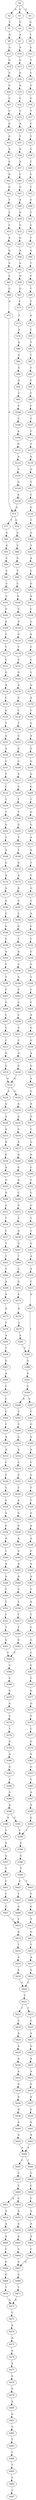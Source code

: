 strict digraph  {
	S0 -> S1 [ label = G ];
	S0 -> S2 [ label = A ];
	S0 -> S3 [ label = G ];
	S1 -> S4 [ label = G ];
	S2 -> S5 [ label = C ];
	S3 -> S6 [ label = G ];
	S4 -> S7 [ label = A ];
	S5 -> S8 [ label = G ];
	S6 -> S9 [ label = T ];
	S7 -> S10 [ label = A ];
	S8 -> S11 [ label = G ];
	S9 -> S12 [ label = G ];
	S10 -> S13 [ label = G ];
	S11 -> S14 [ label = G ];
	S12 -> S15 [ label = T ];
	S13 -> S16 [ label = A ];
	S14 -> S17 [ label = A ];
	S15 -> S18 [ label = C ];
	S16 -> S19 [ label = A ];
	S17 -> S20 [ label = G ];
	S18 -> S21 [ label = T ];
	S19 -> S22 [ label = C ];
	S20 -> S23 [ label = C ];
	S21 -> S24 [ label = G ];
	S22 -> S25 [ label = T ];
	S23 -> S26 [ label = C ];
	S24 -> S27 [ label = T ];
	S25 -> S28 [ label = A ];
	S26 -> S29 [ label = G ];
	S27 -> S30 [ label = C ];
	S28 -> S31 [ label = T ];
	S29 -> S32 [ label = G ];
	S30 -> S33 [ label = T ];
	S31 -> S34 [ label = G ];
	S32 -> S35 [ label = A ];
	S33 -> S36 [ label = G ];
	S34 -> S37 [ label = A ];
	S35 -> S38 [ label = G ];
	S36 -> S39 [ label = T ];
	S37 -> S40 [ label = C ];
	S38 -> S41 [ label = G ];
	S39 -> S42 [ label = C ];
	S40 -> S43 [ label = G ];
	S41 -> S44 [ label = G ];
	S42 -> S45 [ label = T ];
	S43 -> S46 [ label = A ];
	S44 -> S47 [ label = T ];
	S45 -> S48 [ label = G ];
	S46 -> S49 [ label = G ];
	S47 -> S50 [ label = A ];
	S48 -> S51 [ label = T ];
	S49 -> S52 [ label = G ];
	S50 -> S53 [ label = C ];
	S51 -> S54 [ label = C ];
	S52 -> S55 [ label = G ];
	S53 -> S56 [ label = A ];
	S54 -> S57 [ label = T ];
	S55 -> S58 [ label = A ];
	S56 -> S59 [ label = G ];
	S57 -> S60 [ label = G ];
	S58 -> S61 [ label = A ];
	S59 -> S62 [ label = A ];
	S60 -> S63 [ label = T ];
	S61 -> S64 [ label = G ];
	S62 -> S65 [ label = C ];
	S63 -> S66 [ label = T ];
	S64 -> S67 [ label = G ];
	S65 -> S68 [ label = G ];
	S66 -> S69 [ label = T ];
	S67 -> S70 [ label = C ];
	S68 -> S71 [ label = A ];
	S69 -> S72 [ label = T ];
	S70 -> S73 [ label = T ];
	S71 -> S74 [ label = G ];
	S72 -> S75 [ label = A ];
	S73 -> S76 [ label = A ];
	S74 -> S77 [ label = T ];
	S74 -> S78 [ label = G ];
	S75 -> S79 [ label = C ];
	S76 -> S80 [ label = A ];
	S77 -> S81 [ label = G ];
	S78 -> S82 [ label = G ];
	S79 -> S83 [ label = T ];
	S80 -> S84 [ label = G ];
	S81 -> S85 [ label = G ];
	S82 -> S86 [ label = G ];
	S83 -> S87 [ label = T ];
	S84 -> S88 [ label = G ];
	S85 -> S89 [ label = C ];
	S86 -> S90 [ label = G ];
	S87 -> S91 [ label = T ];
	S88 -> S92 [ label = G ];
	S89 -> S93 [ label = T ];
	S90 -> S94 [ label = T ];
	S91 -> S95 [ label = C ];
	S92 -> S96 [ label = T ];
	S93 -> S97 [ label = C ];
	S94 -> S98 [ label = C ];
	S95 -> S99 [ label = T ];
	S96 -> S100 [ label = C ];
	S97 -> S101 [ label = C ];
	S98 -> S102 [ label = G ];
	S99 -> S103 [ label = C ];
	S100 -> S104 [ label = C ];
	S101 -> S105 [ label = G ];
	S102 -> S106 [ label = C ];
	S103 -> S107 [ label = T ];
	S104 -> S108 [ label = A ];
	S105 -> S109 [ label = A ];
	S106 -> S110 [ label = G ];
	S107 -> S111 [ label = C ];
	S108 -> S112 [ label = G ];
	S109 -> S113 [ label = G ];
	S110 -> S114 [ label = G ];
	S111 -> S115 [ label = T ];
	S112 -> S116 [ label = A ];
	S113 -> S117 [ label = T ];
	S114 -> S118 [ label = T ];
	S115 -> S119 [ label = A ];
	S116 -> S120 [ label = C ];
	S117 -> S121 [ label = C ];
	S118 -> S122 [ label = C ];
	S119 -> S123 [ label = G ];
	S120 -> S124 [ label = G ];
	S121 -> S125 [ label = G ];
	S122 -> S126 [ label = G ];
	S123 -> S127 [ label = T ];
	S124 -> S128 [ label = A ];
	S125 -> S129 [ label = A ];
	S126 -> S130 [ label = A ];
	S127 -> S131 [ label = C ];
	S128 -> S74 [ label = G ];
	S129 -> S132 [ label = C ];
	S130 -> S133 [ label = G ];
	S131 -> S134 [ label = G ];
	S132 -> S135 [ label = G ];
	S133 -> S136 [ label = C ];
	S134 -> S137 [ label = G ];
	S135 -> S138 [ label = T ];
	S136 -> S139 [ label = T ];
	S137 -> S140 [ label = G ];
	S138 -> S141 [ label = G ];
	S139 -> S142 [ label = G ];
	S140 -> S143 [ label = T ];
	S141 -> S144 [ label = A ];
	S142 -> S145 [ label = G ];
	S143 -> S146 [ label = A ];
	S144 -> S147 [ label = C ];
	S145 -> S148 [ label = C ];
	S146 -> S149 [ label = C ];
	S147 -> S150 [ label = T ];
	S148 -> S151 [ label = A ];
	S149 -> S152 [ label = G ];
	S150 -> S153 [ label = C ];
	S151 -> S154 [ label = C ];
	S152 -> S155 [ label = A ];
	S153 -> S156 [ label = T ];
	S154 -> S157 [ label = T ];
	S155 -> S158 [ label = C ];
	S156 -> S159 [ label = T ];
	S157 -> S160 [ label = T ];
	S158 -> S161 [ label = G ];
	S159 -> S162 [ label = G ];
	S160 -> S163 [ label = G ];
	S161 -> S164 [ label = A ];
	S162 -> S165 [ label = T ];
	S163 -> S166 [ label = T ];
	S164 -> S167 [ label = C ];
	S165 -> S168 [ label = A ];
	S166 -> S169 [ label = T ];
	S167 -> S170 [ label = C ];
	S168 -> S171 [ label = G ];
	S169 -> S172 [ label = G ];
	S170 -> S173 [ label = C ];
	S171 -> S174 [ label = A ];
	S172 -> S175 [ label = A ];
	S173 -> S176 [ label = G ];
	S174 -> S177 [ label = A ];
	S175 -> S178 [ label = A ];
	S176 -> S179 [ label = A ];
	S177 -> S180 [ label = G ];
	S178 -> S181 [ label = C ];
	S179 -> S182 [ label = C ];
	S180 -> S183 [ label = C ];
	S181 -> S184 [ label = C ];
	S182 -> S185 [ label = G ];
	S183 -> S186 [ label = G ];
	S184 -> S187 [ label = G ];
	S185 -> S188 [ label = A ];
	S186 -> S189 [ label = C ];
	S187 -> S190 [ label = T ];
	S188 -> S191 [ label = G ];
	S189 -> S192 [ label = A ];
	S190 -> S193 [ label = A ];
	S191 -> S194 [ label = G ];
	S192 -> S195 [ label = C ];
	S193 -> S196 [ label = C ];
	S194 -> S197 [ label = G ];
	S195 -> S198 [ label = T ];
	S196 -> S199 [ label = A ];
	S197 -> S200 [ label = G ];
	S198 -> S201 [ label = C ];
	S199 -> S202 [ label = C ];
	S200 -> S203 [ label = T ];
	S201 -> S204 [ label = G ];
	S202 -> S205 [ label = G ];
	S203 -> S206 [ label = G ];
	S204 -> S207 [ label = C ];
	S205 -> S208 [ label = C ];
	S206 -> S209 [ label = G ];
	S207 -> S210 [ label = C ];
	S208 -> S211 [ label = C ];
	S209 -> S212 [ label = A ];
	S210 -> S213 [ label = C ];
	S211 -> S214 [ label = C ];
	S212 -> S215 [ label = A ];
	S213 -> S216 [ label = G ];
	S214 -> S217 [ label = G ];
	S215 -> S218 [ label = T ];
	S216 -> S219 [ label = G ];
	S217 -> S220 [ label = G ];
	S218 -> S221 [ label = C ];
	S219 -> S222 [ label = G ];
	S220 -> S222 [ label = G ];
	S221 -> S223 [ label = G ];
	S222 -> S224 [ label = A ];
	S222 -> S225 [ label = G ];
	S223 -> S226 [ label = C ];
	S224 -> S227 [ label = G ];
	S225 -> S228 [ label = A ];
	S226 -> S229 [ label = A ];
	S227 -> S230 [ label = A ];
	S228 -> S231 [ label = G ];
	S229 -> S232 [ label = C ];
	S230 -> S233 [ label = A ];
	S231 -> S234 [ label = G ];
	S232 -> S235 [ label = C ];
	S233 -> S236 [ label = A ];
	S234 -> S237 [ label = A ];
	S235 -> S238 [ label = C ];
	S236 -> S239 [ label = G ];
	S237 -> S240 [ label = G ];
	S238 -> S241 [ label = G ];
	S239 -> S242 [ label = A ];
	S240 -> S243 [ label = G ];
	S241 -> S244 [ label = T ];
	S242 -> S245 [ label = G ];
	S243 -> S246 [ label = G ];
	S244 -> S247 [ label = C ];
	S245 -> S248 [ label = A ];
	S246 -> S249 [ label = C ];
	S247 -> S250 [ label = C ];
	S248 -> S251 [ label = G ];
	S249 -> S252 [ label = G ];
	S250 -> S253 [ label = A ];
	S251 -> S254 [ label = T ];
	S252 -> S255 [ label = T ];
	S253 -> S256 [ label = G ];
	S254 -> S257 [ label = C ];
	S255 -> S258 [ label = G ];
	S256 -> S259 [ label = G ];
	S257 -> S260 [ label = T ];
	S258 -> S261 [ label = G ];
	S259 -> S262 [ label = A ];
	S260 -> S263 [ label = T ];
	S261 -> S264 [ label = T ];
	S262 -> S265 [ label = G ];
	S263 -> S266 [ label = C ];
	S264 -> S267 [ label = C ];
	S265 -> S268 [ label = A ];
	S266 -> S269 [ label = A ];
	S267 -> S270 [ label = G ];
	S268 -> S271 [ label = G ];
	S269 -> S272 [ label = A ];
	S270 -> S273 [ label = A ];
	S271 -> S274 [ label = A ];
	S272 -> S275 [ label = A ];
	S273 -> S276 [ label = A ];
	S274 -> S277 [ label = G ];
	S275 -> S278 [ label = T ];
	S276 -> S279 [ label = C ];
	S277 -> S280 [ label = C ];
	S278 -> S281 [ label = A ];
	S279 -> S282 [ label = A ];
	S280 -> S283 [ label = G ];
	S281 -> S284 [ label = T ];
	S282 -> S285 [ label = T ];
	S283 -> S286 [ label = A ];
	S284 -> S287 [ label = G ];
	S285 -> S288 [ label = G ];
	S286 -> S289 [ label = C ];
	S287 -> S290 [ label = A ];
	S288 -> S291 [ label = A ];
	S289 -> S292 [ label = T ];
	S290 -> S293 [ label = C ];
	S291 -> S294 [ label = C ];
	S292 -> S295 [ label = C ];
	S293 -> S296 [ label = C ];
	S294 -> S297 [ label = C ];
	S294 -> S298 [ label = A ];
	S295 -> S299 [ label = C ];
	S296 -> S300 [ label = C ];
	S297 -> S301 [ label = C ];
	S298 -> S302 [ label = C ];
	S299 -> S303 [ label = T ];
	S300 -> S304 [ label = C ];
	S301 -> S305 [ label = G ];
	S302 -> S306 [ label = C ];
	S303 -> S307 [ label = C ];
	S304 -> S308 [ label = A ];
	S305 -> S309 [ label = G ];
	S306 -> S310 [ label = G ];
	S307 -> S311 [ label = G ];
	S308 -> S312 [ label = A ];
	S309 -> S313 [ label = A ];
	S310 -> S314 [ label = A ];
	S311 -> S315 [ label = A ];
	S312 -> S316 [ label = C ];
	S313 -> S317 [ label = C ];
	S314 -> S318 [ label = C ];
	S315 -> S319 [ label = A ];
	S316 -> S320 [ label = C ];
	S317 -> S321 [ label = G ];
	S318 -> S322 [ label = C ];
	S319 -> S323 [ label = C ];
	S320 -> S324 [ label = T ];
	S321 -> S325 [ label = T ];
	S322 -> S326 [ label = T ];
	S323 -> S327 [ label = A ];
	S324 -> S328 [ label = G ];
	S325 -> S329 [ label = C ];
	S326 -> S330 [ label = A ];
	S327 -> S285 [ label = T ];
	S328 -> S331 [ label = A ];
	S329 -> S332 [ label = G ];
	S330 -> S333 [ label = G ];
	S331 -> S334 [ label = G ];
	S332 -> S335 [ label = A ];
	S333 -> S336 [ label = G ];
	S334 -> S337 [ label = A ];
	S335 -> S338 [ label = A ];
	S336 -> S339 [ label = A ];
	S337 -> S340 [ label = T ];
	S338 -> S341 [ label = C ];
	S339 -> S342 [ label = C ];
	S340 -> S343 [ label = A ];
	S341 -> S344 [ label = A ];
	S342 -> S345 [ label = A ];
	S343 -> S346 [ label = A ];
	S344 -> S347 [ label = A ];
	S345 -> S348 [ label = A ];
	S346 -> S349 [ label = C ];
	S347 -> S350 [ label = C ];
	S348 -> S351 [ label = C ];
	S349 -> S352 [ label = T ];
	S350 -> S353 [ label = A ];
	S351 -> S354 [ label = T ];
	S352 -> S355 [ label = T ];
	S353 -> S356 [ label = T ];
	S354 -> S357 [ label = T ];
	S355 -> S358 [ label = T ];
	S356 -> S359 [ label = C ];
	S357 -> S360 [ label = T ];
	S358 -> S361 [ label = G ];
	S359 -> S362 [ label = G ];
	S360 -> S363 [ label = G ];
	S361 -> S364 [ label = C ];
	S362 -> S365 [ label = C ];
	S363 -> S364 [ label = C ];
	S364 -> S366 [ label = C ];
	S365 -> S367 [ label = C ];
	S366 -> S368 [ label = C ];
	S367 -> S369 [ label = C ];
	S368 -> S370 [ label = G ];
	S369 -> S371 [ label = G ];
	S370 -> S372 [ label = A ];
	S371 -> S373 [ label = G ];
	S372 -> S374 [ label = T ];
	S373 -> S375 [ label = T ];
	S374 -> S376 [ label = T ];
	S375 -> S377 [ label = C ];
	S376 -> S378 [ label = G ];
	S377 -> S379 [ label = G ];
	S378 -> S380 [ label = A ];
	S379 -> S381 [ label = A ];
	S380 -> S382 [ label = G ];
	S381 -> S383 [ label = G ];
	S382 -> S384 [ label = T ];
	S383 -> S385 [ label = T ];
	S384 -> S386 [ label = A ];
	S385 -> S387 [ label = A ];
	S386 -> S388 [ label = A ];
	S387 -> S389 [ label = A ];
	S388 -> S390 [ label = A ];
	S388 -> S391 [ label = G ];
	S389 -> S392 [ label = G ];
	S390 -> S393 [ label = T ];
	S391 -> S394 [ label = T ];
	S392 -> S394 [ label = T ];
	S393 -> S395 [ label = G ];
	S394 -> S396 [ label = G ];
	S395 -> S397 [ label = G ];
	S396 -> S398 [ label = G ];
	S397 -> S399 [ label = T ];
	S398 -> S400 [ label = T ];
	S399 -> S401 [ label = C ];
	S400 -> S402 [ label = C ];
	S400 -> S403 [ label = T ];
	S401 -> S404 [ label = T ];
	S402 -> S405 [ label = T ];
	S403 -> S406 [ label = T ];
	S404 -> S407 [ label = G ];
	S405 -> S408 [ label = G ];
	S406 -> S409 [ label = G ];
	S407 -> S410 [ label = T ];
	S408 -> S410 [ label = T ];
	S409 -> S411 [ label = T ];
	S410 -> S412 [ label = G ];
	S411 -> S413 [ label = G ];
	S412 -> S414 [ label = T ];
	S413 -> S415 [ label = T ];
	S414 -> S416 [ label = A ];
	S415 -> S417 [ label = A ];
	S416 -> S418 [ label = A ];
	S417 -> S419 [ label = A ];
	S418 -> S420 [ label = C ];
	S419 -> S420 [ label = C ];
	S420 -> S421 [ label = C ];
	S421 -> S422 [ label = T ];
	S421 -> S423 [ label = C ];
	S422 -> S424 [ label = C ];
	S423 -> S425 [ label = C ];
	S424 -> S426 [ label = A ];
	S425 -> S427 [ label = A ];
	S426 -> S428 [ label = A ];
	S427 -> S429 [ label = G ];
	S428 -> S430 [ label = A ];
	S429 -> S431 [ label = A ];
	S430 -> S432 [ label = A ];
	S431 -> S433 [ label = A ];
	S432 -> S434 [ label = G ];
	S433 -> S435 [ label = G ];
	S434 -> S436 [ label = A ];
	S435 -> S437 [ label = A ];
	S436 -> S438 [ label = G ];
	S437 -> S439 [ label = G ];
	S438 -> S440 [ label = A ];
	S439 -> S441 [ label = A ];
	S440 -> S442 [ label = A ];
	S441 -> S443 [ label = A ];
	S442 -> S444 [ label = A ];
	S443 -> S444 [ label = A ];
	S444 -> S445 [ label = C ];
	S444 -> S446 [ label = T ];
	S445 -> S447 [ label = C ];
	S446 -> S448 [ label = C ];
	S447 -> S449 [ label = C ];
	S448 -> S450 [ label = C ];
	S449 -> S451 [ label = A ];
	S449 -> S452 [ label = C ];
	S450 -> S453 [ label = C ];
	S451 -> S454 [ label = A ];
	S452 -> S455 [ label = A ];
	S453 -> S456 [ label = A ];
	S454 -> S457 [ label = A ];
	S455 -> S458 [ label = A ];
	S456 -> S459 [ label = A ];
	S457 -> S460 [ label = A ];
	S458 -> S461 [ label = A ];
	S459 -> S462 [ label = A ];
	S460 -> S463 [ label = C ];
	S461 -> S464 [ label = C ];
	S462 -> S465 [ label = C ];
	S463 -> S466 [ label = G ];
	S464 -> S467 [ label = G ];
	S465 -> S467 [ label = G ];
	S466 -> S468 [ label = G ];
	S467 -> S469 [ label = G ];
	S468 -> S470 [ label = T ];
	S469 -> S471 [ label = T ];
	S470 -> S472 [ label = A ];
	S471 -> S472 [ label = A ];
	S472 -> S473 [ label = C ];
	S473 -> S474 [ label = A ];
	S474 -> S475 [ label = A ];
	S475 -> S476 [ label = A ];
	S476 -> S477 [ label = A ];
	S477 -> S478 [ label = G ];
	S478 -> S479 [ label = G ];
	S479 -> S480 [ label = A ];
	S480 -> S481 [ label = G ];
	S481 -> S482 [ label = G ];
	S482 -> S483 [ label = T ];
	S483 -> S484 [ label = C ];
	S484 -> S485 [ label = T ];
	S485 -> S486 [ label = C ];
	S486 -> S487 [ label = T ];
}
